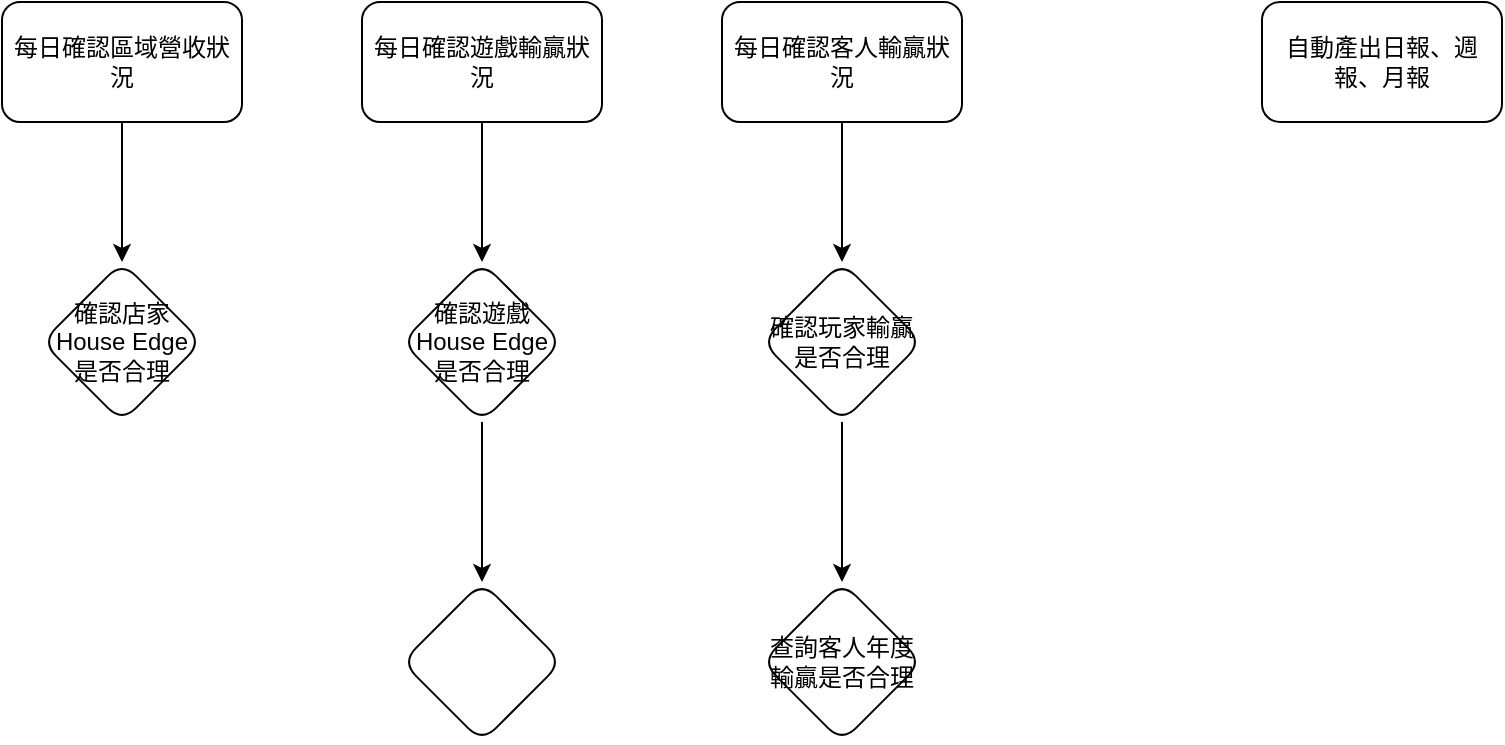 <mxfile version="13.8.8" type="github">
  <diagram name="Page-1" id="0783ab3e-0a74-02c8-0abd-f7b4e66b4bec">
    <mxGraphModel dx="946" dy="614" grid="1" gridSize="10" guides="1" tooltips="1" connect="1" arrows="1" fold="1" page="1" pageScale="1" pageWidth="850" pageHeight="1100" background="#ffffff" math="0" shadow="0">
      <root>
        <mxCell id="0" />
        <mxCell id="1" parent="0" />
        <mxCell id="qXpaIJGaAezKm9eZwACb-15" value="" style="edgeStyle=orthogonalEdgeStyle;rounded=0;orthogonalLoop=1;jettySize=auto;html=1;" edge="1" parent="1" source="qXpaIJGaAezKm9eZwACb-4" target="qXpaIJGaAezKm9eZwACb-14">
          <mxGeometry relative="1" as="geometry" />
        </mxCell>
        <mxCell id="qXpaIJGaAezKm9eZwACb-4" value="每日確認區域營收狀況" style="rounded=1;whiteSpace=wrap;html=1;" vertex="1" parent="1">
          <mxGeometry x="90" y="80" width="120" height="60" as="geometry" />
        </mxCell>
        <mxCell id="qXpaIJGaAezKm9eZwACb-17" value="" style="edgeStyle=orthogonalEdgeStyle;rounded=0;orthogonalLoop=1;jettySize=auto;html=1;" edge="1" parent="1" source="qXpaIJGaAezKm9eZwACb-5" target="qXpaIJGaAezKm9eZwACb-16">
          <mxGeometry relative="1" as="geometry" />
        </mxCell>
        <mxCell id="qXpaIJGaAezKm9eZwACb-5" value="每日確認客人輸贏狀況" style="rounded=1;whiteSpace=wrap;html=1;" vertex="1" parent="1">
          <mxGeometry x="450" y="80" width="120" height="60" as="geometry" />
        </mxCell>
        <mxCell id="qXpaIJGaAezKm9eZwACb-13" value="" style="edgeStyle=orthogonalEdgeStyle;rounded=0;orthogonalLoop=1;jettySize=auto;html=1;" edge="1" parent="1" source="qXpaIJGaAezKm9eZwACb-6" target="qXpaIJGaAezKm9eZwACb-12">
          <mxGeometry relative="1" as="geometry" />
        </mxCell>
        <mxCell id="qXpaIJGaAezKm9eZwACb-6" value="每日確認遊戲輸贏狀況" style="rounded=1;whiteSpace=wrap;html=1;" vertex="1" parent="1">
          <mxGeometry x="270" y="80" width="120" height="60" as="geometry" />
        </mxCell>
        <mxCell id="qXpaIJGaAezKm9eZwACb-8" value="自動產出日報、週報、月報" style="rounded=1;whiteSpace=wrap;html=1;" vertex="1" parent="1">
          <mxGeometry x="720" y="80" width="120" height="60" as="geometry" />
        </mxCell>
        <mxCell id="qXpaIJGaAezKm9eZwACb-21" value="" style="edgeStyle=orthogonalEdgeStyle;rounded=0;orthogonalLoop=1;jettySize=auto;html=1;" edge="1" parent="1" source="qXpaIJGaAezKm9eZwACb-12" target="qXpaIJGaAezKm9eZwACb-20">
          <mxGeometry relative="1" as="geometry" />
        </mxCell>
        <mxCell id="qXpaIJGaAezKm9eZwACb-12" value="確認遊戲House Edge是否合理" style="rhombus;whiteSpace=wrap;html=1;rounded=1;" vertex="1" parent="1">
          <mxGeometry x="290" y="210" width="80" height="80" as="geometry" />
        </mxCell>
        <mxCell id="qXpaIJGaAezKm9eZwACb-14" value="確認店家House Edge是否合理" style="rhombus;whiteSpace=wrap;html=1;rounded=1;" vertex="1" parent="1">
          <mxGeometry x="110" y="210" width="80" height="80" as="geometry" />
        </mxCell>
        <mxCell id="qXpaIJGaAezKm9eZwACb-19" value="" style="edgeStyle=orthogonalEdgeStyle;rounded=0;orthogonalLoop=1;jettySize=auto;html=1;" edge="1" parent="1" source="qXpaIJGaAezKm9eZwACb-16" target="qXpaIJGaAezKm9eZwACb-18">
          <mxGeometry relative="1" as="geometry" />
        </mxCell>
        <mxCell id="qXpaIJGaAezKm9eZwACb-16" value="&lt;span&gt;確認玩家輸贏是否合理&lt;/span&gt;" style="rhombus;whiteSpace=wrap;html=1;rounded=1;" vertex="1" parent="1">
          <mxGeometry x="470" y="210" width="80" height="80" as="geometry" />
        </mxCell>
        <mxCell id="qXpaIJGaAezKm9eZwACb-18" value="查詢客人年度輸贏是否合理" style="rhombus;whiteSpace=wrap;html=1;rounded=1;" vertex="1" parent="1">
          <mxGeometry x="470" y="370" width="80" height="80" as="geometry" />
        </mxCell>
        <mxCell id="qXpaIJGaAezKm9eZwACb-20" value="" style="rhombus;whiteSpace=wrap;html=1;rounded=1;" vertex="1" parent="1">
          <mxGeometry x="290" y="370" width="80" height="80" as="geometry" />
        </mxCell>
      </root>
    </mxGraphModel>
  </diagram>
</mxfile>

